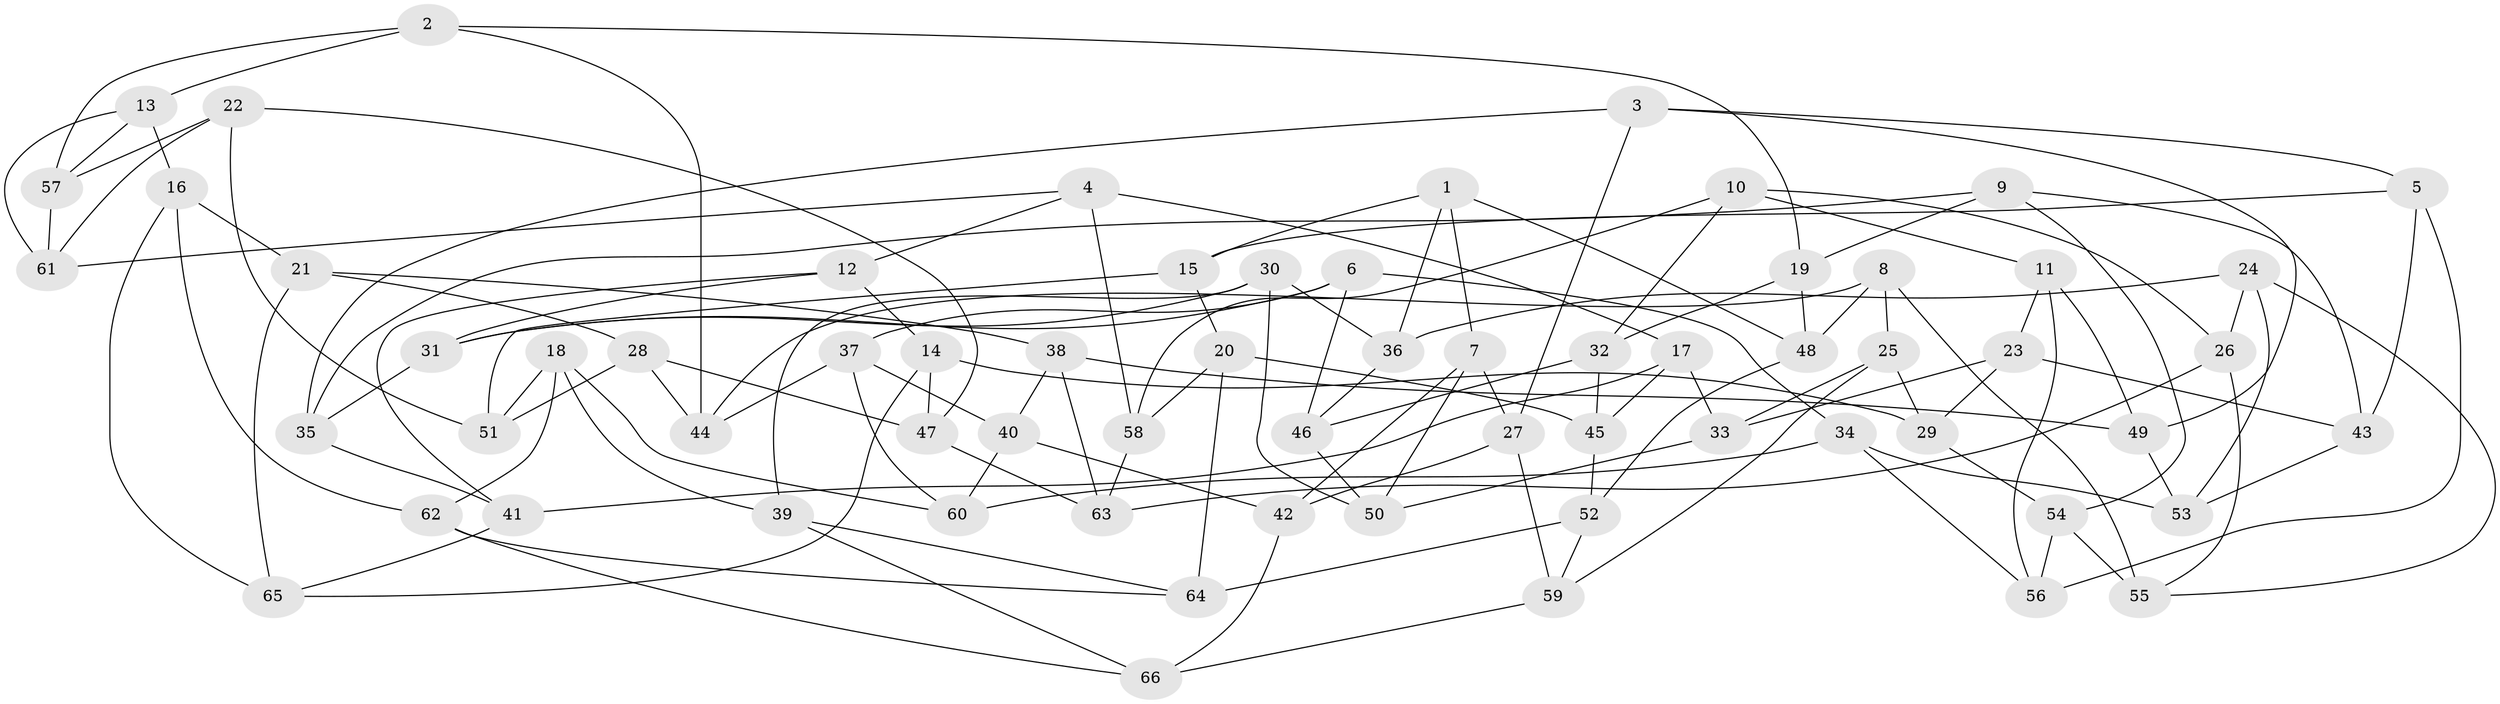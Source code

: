 // Generated by graph-tools (version 1.1) at 2025/03/03/09/25 03:03:03]
// undirected, 66 vertices, 132 edges
graph export_dot {
graph [start="1"]
  node [color=gray90,style=filled];
  1;
  2;
  3;
  4;
  5;
  6;
  7;
  8;
  9;
  10;
  11;
  12;
  13;
  14;
  15;
  16;
  17;
  18;
  19;
  20;
  21;
  22;
  23;
  24;
  25;
  26;
  27;
  28;
  29;
  30;
  31;
  32;
  33;
  34;
  35;
  36;
  37;
  38;
  39;
  40;
  41;
  42;
  43;
  44;
  45;
  46;
  47;
  48;
  49;
  50;
  51;
  52;
  53;
  54;
  55;
  56;
  57;
  58;
  59;
  60;
  61;
  62;
  63;
  64;
  65;
  66;
  1 -- 48;
  1 -- 15;
  1 -- 36;
  1 -- 7;
  2 -- 13;
  2 -- 57;
  2 -- 44;
  2 -- 19;
  3 -- 5;
  3 -- 27;
  3 -- 49;
  3 -- 35;
  4 -- 61;
  4 -- 58;
  4 -- 12;
  4 -- 17;
  5 -- 56;
  5 -- 43;
  5 -- 15;
  6 -- 37;
  6 -- 34;
  6 -- 46;
  6 -- 31;
  7 -- 42;
  7 -- 27;
  7 -- 50;
  8 -- 25;
  8 -- 55;
  8 -- 48;
  8 -- 44;
  9 -- 35;
  9 -- 43;
  9 -- 54;
  9 -- 19;
  10 -- 32;
  10 -- 58;
  10 -- 11;
  10 -- 26;
  11 -- 23;
  11 -- 56;
  11 -- 49;
  12 -- 31;
  12 -- 41;
  12 -- 14;
  13 -- 16;
  13 -- 61;
  13 -- 57;
  14 -- 29;
  14 -- 47;
  14 -- 65;
  15 -- 20;
  15 -- 51;
  16 -- 62;
  16 -- 21;
  16 -- 65;
  17 -- 33;
  17 -- 41;
  17 -- 45;
  18 -- 62;
  18 -- 51;
  18 -- 39;
  18 -- 60;
  19 -- 32;
  19 -- 48;
  20 -- 58;
  20 -- 45;
  20 -- 64;
  21 -- 38;
  21 -- 65;
  21 -- 28;
  22 -- 57;
  22 -- 61;
  22 -- 47;
  22 -- 51;
  23 -- 33;
  23 -- 43;
  23 -- 29;
  24 -- 53;
  24 -- 26;
  24 -- 55;
  24 -- 36;
  25 -- 29;
  25 -- 33;
  25 -- 59;
  26 -- 55;
  26 -- 63;
  27 -- 42;
  27 -- 59;
  28 -- 44;
  28 -- 47;
  28 -- 51;
  29 -- 54;
  30 -- 36;
  30 -- 39;
  30 -- 31;
  30 -- 50;
  31 -- 35;
  32 -- 45;
  32 -- 46;
  33 -- 50;
  34 -- 53;
  34 -- 56;
  34 -- 60;
  35 -- 41;
  36 -- 46;
  37 -- 40;
  37 -- 60;
  37 -- 44;
  38 -- 63;
  38 -- 49;
  38 -- 40;
  39 -- 66;
  39 -- 64;
  40 -- 42;
  40 -- 60;
  41 -- 65;
  42 -- 66;
  43 -- 53;
  45 -- 52;
  46 -- 50;
  47 -- 63;
  48 -- 52;
  49 -- 53;
  52 -- 64;
  52 -- 59;
  54 -- 56;
  54 -- 55;
  57 -- 61;
  58 -- 63;
  59 -- 66;
  62 -- 66;
  62 -- 64;
}
